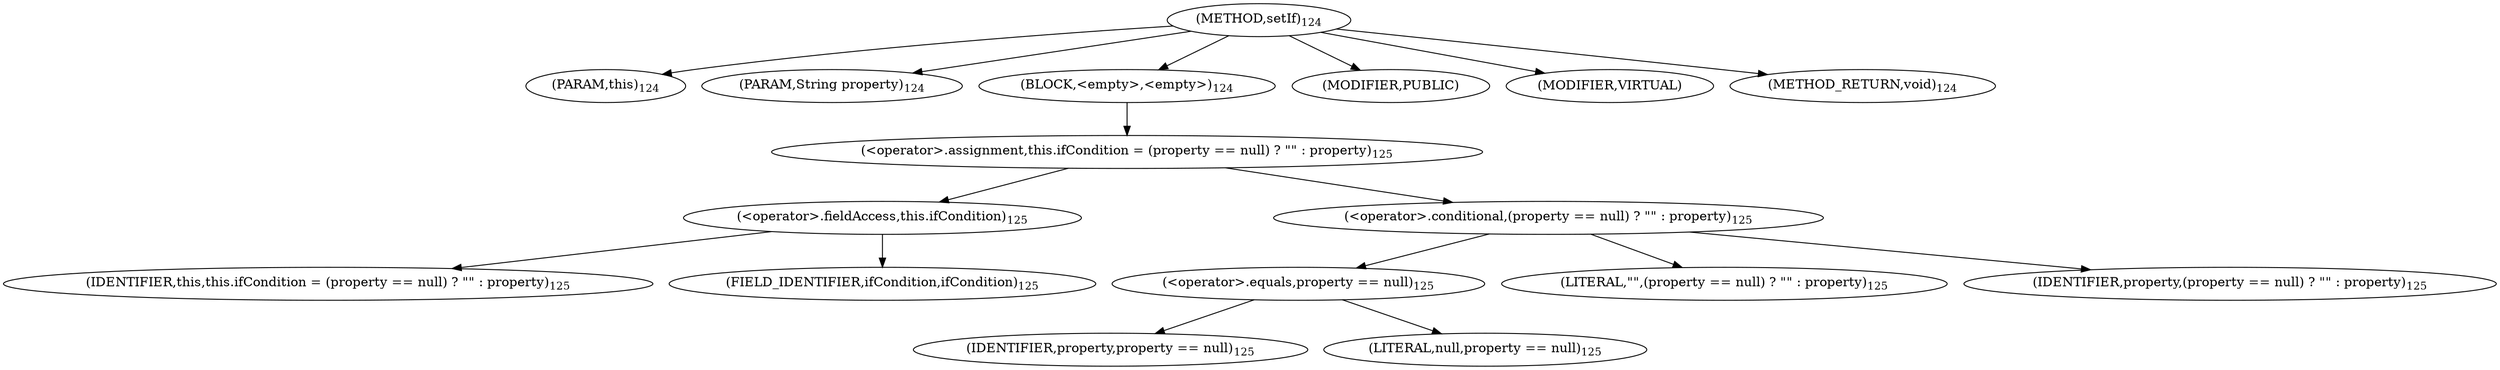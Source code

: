 digraph "setIf" {  
"193" [label = <(METHOD,setIf)<SUB>124</SUB>> ]
"12" [label = <(PARAM,this)<SUB>124</SUB>> ]
"194" [label = <(PARAM,String property)<SUB>124</SUB>> ]
"195" [label = <(BLOCK,&lt;empty&gt;,&lt;empty&gt;)<SUB>124</SUB>> ]
"196" [label = <(&lt;operator&gt;.assignment,this.ifCondition = (property == null) ? &quot;&quot; : property)<SUB>125</SUB>> ]
"197" [label = <(&lt;operator&gt;.fieldAccess,this.ifCondition)<SUB>125</SUB>> ]
"11" [label = <(IDENTIFIER,this,this.ifCondition = (property == null) ? &quot;&quot; : property)<SUB>125</SUB>> ]
"198" [label = <(FIELD_IDENTIFIER,ifCondition,ifCondition)<SUB>125</SUB>> ]
"199" [label = <(&lt;operator&gt;.conditional,(property == null) ? &quot;&quot; : property)<SUB>125</SUB>> ]
"200" [label = <(&lt;operator&gt;.equals,property == null)<SUB>125</SUB>> ]
"201" [label = <(IDENTIFIER,property,property == null)<SUB>125</SUB>> ]
"202" [label = <(LITERAL,null,property == null)<SUB>125</SUB>> ]
"203" [label = <(LITERAL,&quot;&quot;,(property == null) ? &quot;&quot; : property)<SUB>125</SUB>> ]
"204" [label = <(IDENTIFIER,property,(property == null) ? &quot;&quot; : property)<SUB>125</SUB>> ]
"205" [label = <(MODIFIER,PUBLIC)> ]
"206" [label = <(MODIFIER,VIRTUAL)> ]
"207" [label = <(METHOD_RETURN,void)<SUB>124</SUB>> ]
  "193" -> "12" 
  "193" -> "194" 
  "193" -> "195" 
  "193" -> "205" 
  "193" -> "206" 
  "193" -> "207" 
  "195" -> "196" 
  "196" -> "197" 
  "196" -> "199" 
  "197" -> "11" 
  "197" -> "198" 
  "199" -> "200" 
  "199" -> "203" 
  "199" -> "204" 
  "200" -> "201" 
  "200" -> "202" 
}
